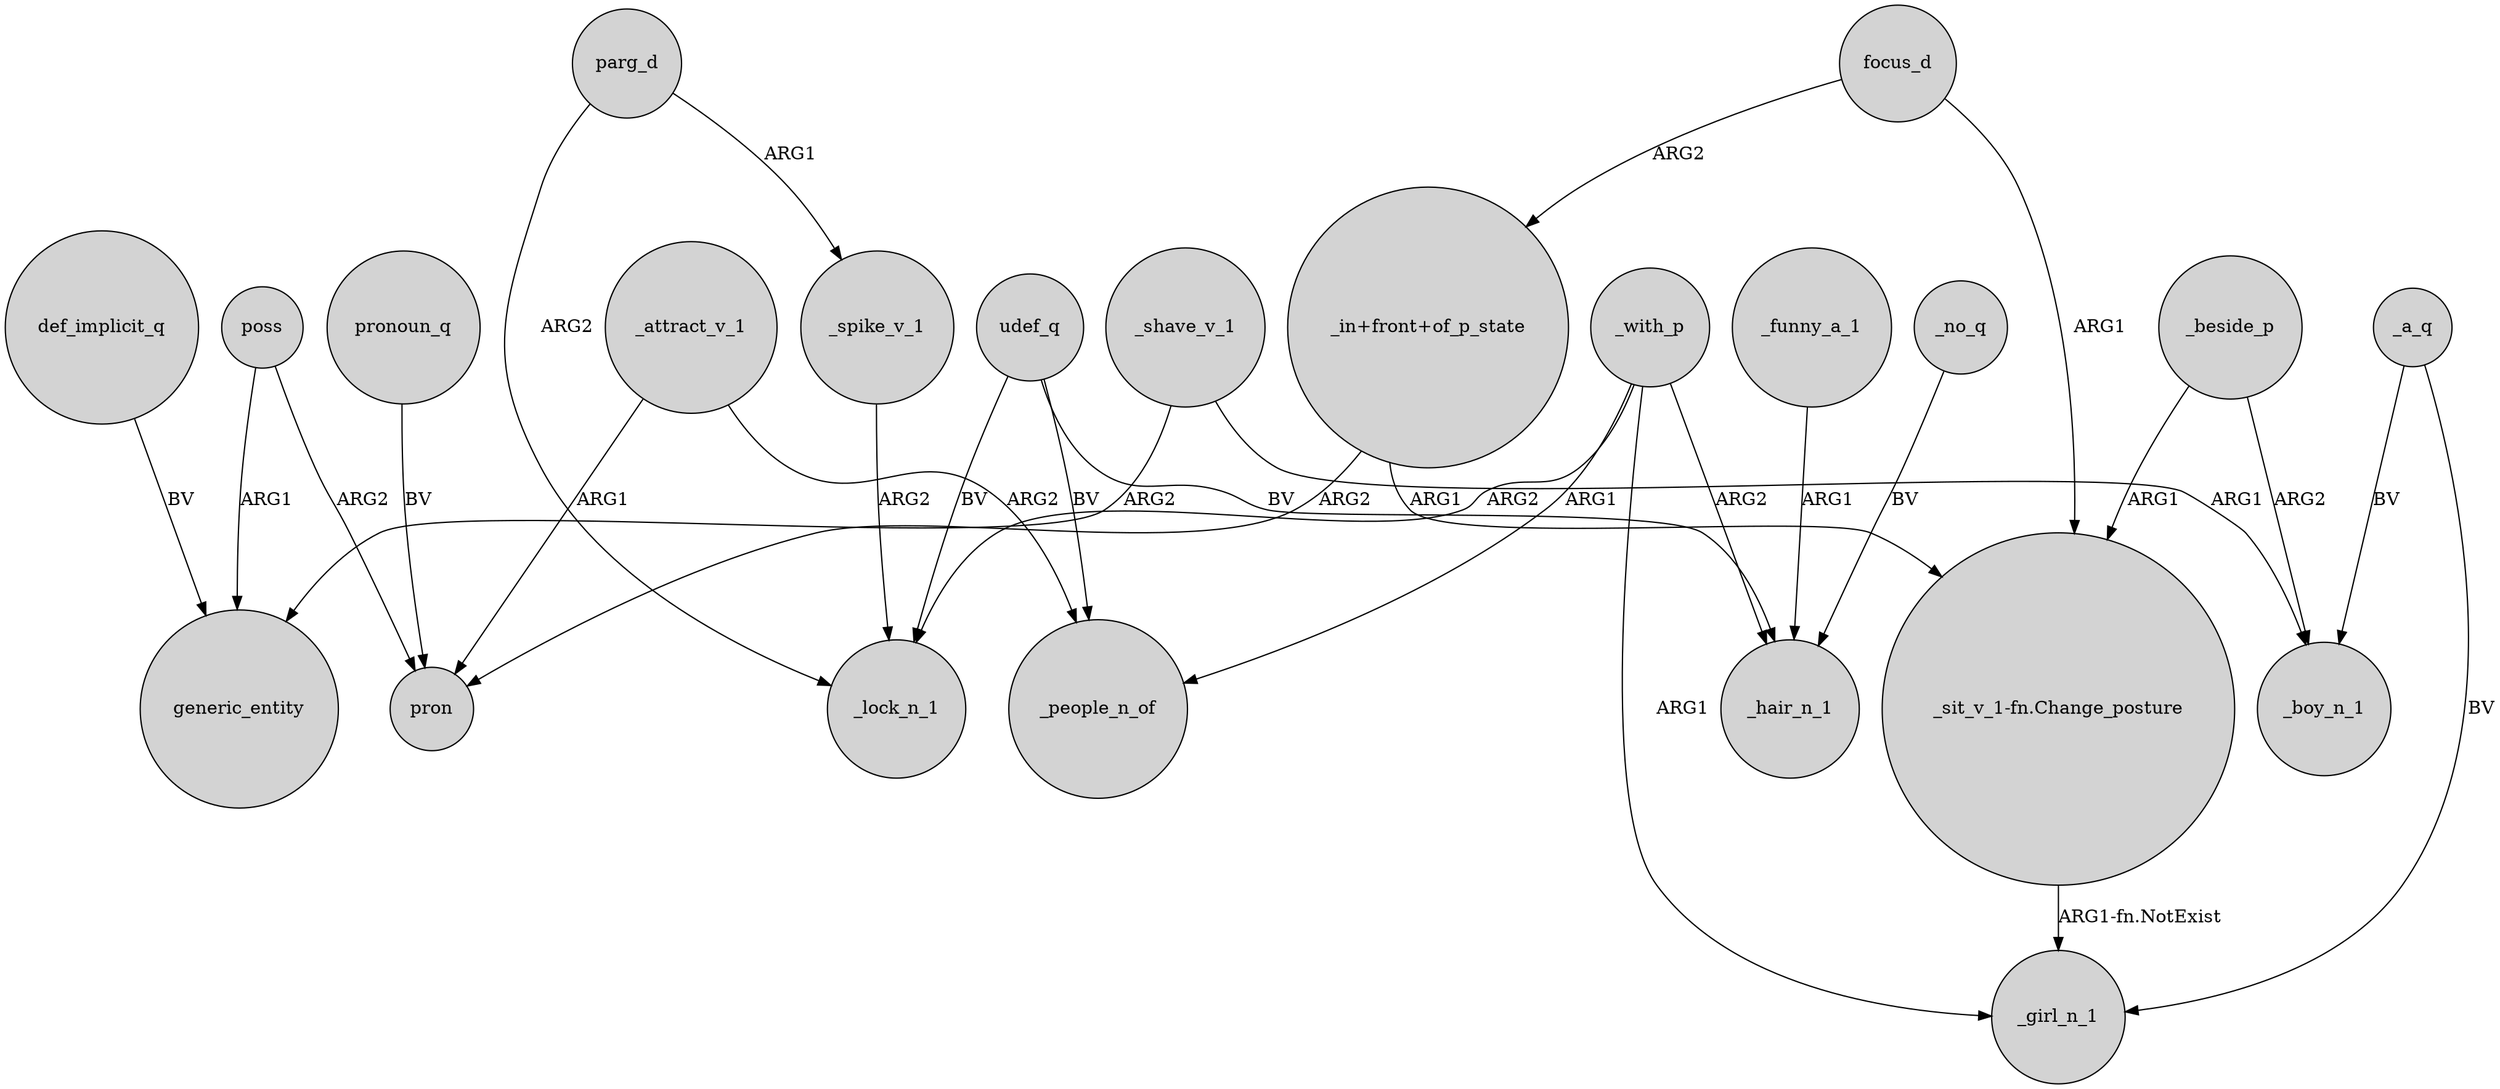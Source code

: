 digraph {
	node [shape=circle style=filled]
	_shave_v_1 -> generic_entity [label=ARG2]
	_attract_v_1 -> _people_n_of [label=ARG2]
	parg_d -> _spike_v_1 [label=ARG1]
	poss -> generic_entity [label=ARG1]
	_shave_v_1 -> _boy_n_1 [label=ARG1]
	poss -> pron [label=ARG2]
	_funny_a_1 -> _hair_n_1 [label=ARG1]
	udef_q -> _hair_n_1 [label=BV]
	_beside_p -> "_sit_v_1-fn.Change_posture" [label=ARG1]
	"_in+front+of_p_state" -> "_sit_v_1-fn.Change_posture" [label=ARG1]
	_no_q -> _hair_n_1 [label=BV]
	_beside_p -> _boy_n_1 [label=ARG2]
	_with_p -> _hair_n_1 [label=ARG2]
	_spike_v_1 -> _lock_n_1 [label=ARG2]
	_with_p -> _girl_n_1 [label=ARG1]
	pronoun_q -> pron [label=BV]
	udef_q -> _people_n_of [label=BV]
	focus_d -> "_in+front+of_p_state" [label=ARG2]
	def_implicit_q -> generic_entity [label=BV]
	_a_q -> _girl_n_1 [label=BV]
	"_sit_v_1-fn.Change_posture" -> _girl_n_1 [label="ARG1-fn.NotExist"]
	focus_d -> "_sit_v_1-fn.Change_posture" [label=ARG1]
	_attract_v_1 -> pron [label=ARG1]
	_a_q -> _boy_n_1 [label=BV]
	_with_p -> _people_n_of [label=ARG1]
	udef_q -> _lock_n_1 [label=BV]
	_with_p -> _lock_n_1 [label=ARG2]
	parg_d -> _lock_n_1 [label=ARG2]
	"_in+front+of_p_state" -> pron [label=ARG2]
}
